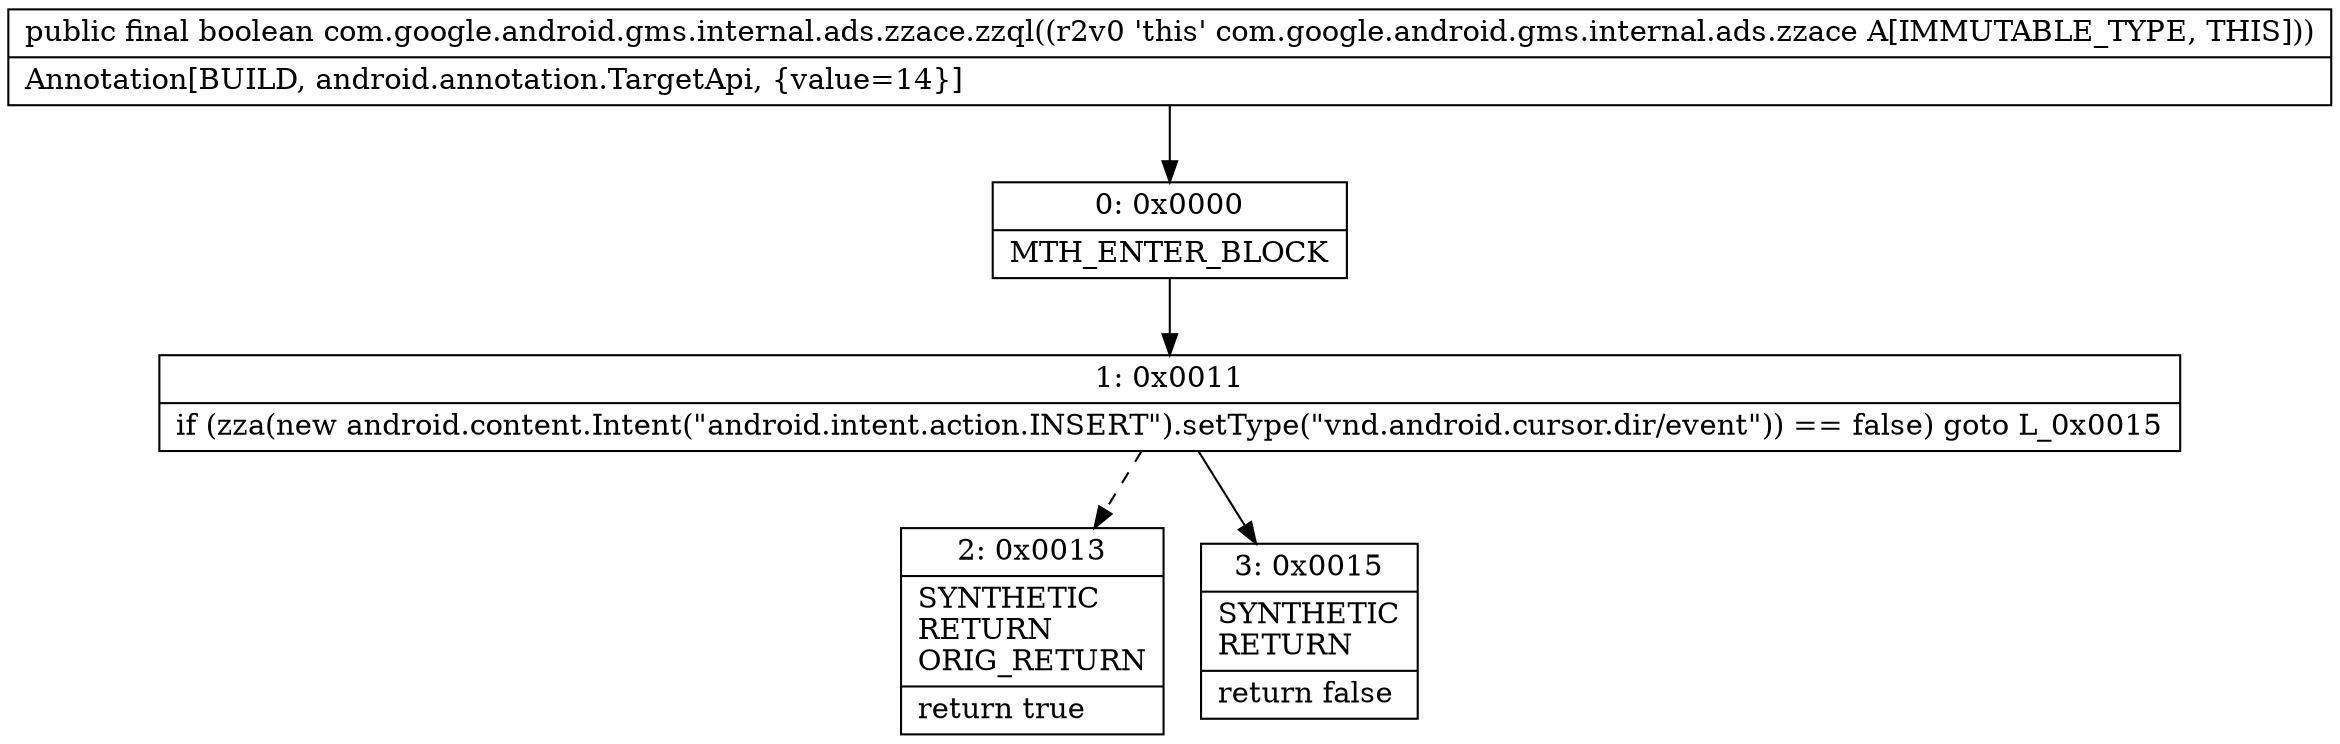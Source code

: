 digraph "CFG forcom.google.android.gms.internal.ads.zzace.zzql()Z" {
Node_0 [shape=record,label="{0\:\ 0x0000|MTH_ENTER_BLOCK\l}"];
Node_1 [shape=record,label="{1\:\ 0x0011|if (zza(new android.content.Intent(\"android.intent.action.INSERT\").setType(\"vnd.android.cursor.dir\/event\")) == false) goto L_0x0015\l}"];
Node_2 [shape=record,label="{2\:\ 0x0013|SYNTHETIC\lRETURN\lORIG_RETURN\l|return true\l}"];
Node_3 [shape=record,label="{3\:\ 0x0015|SYNTHETIC\lRETURN\l|return false\l}"];
MethodNode[shape=record,label="{public final boolean com.google.android.gms.internal.ads.zzace.zzql((r2v0 'this' com.google.android.gms.internal.ads.zzace A[IMMUTABLE_TYPE, THIS]))  | Annotation[BUILD, android.annotation.TargetApi, \{value=14\}]\l}"];
MethodNode -> Node_0;
Node_0 -> Node_1;
Node_1 -> Node_2[style=dashed];
Node_1 -> Node_3;
}

